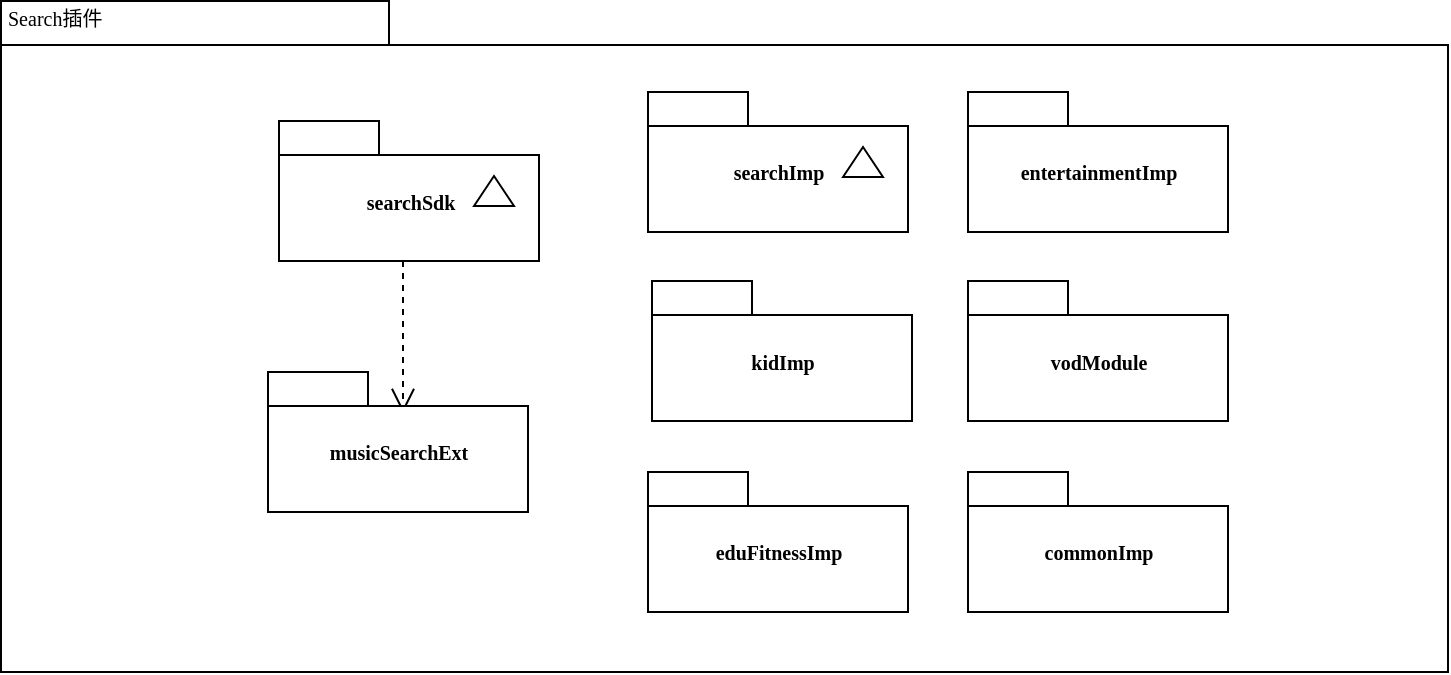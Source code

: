 <mxfile version="23.1.7" type="github">
  <diagram name="Page-1" id="b5b7bab2-c9e2-2cf4-8b2a-24fd1a2a6d21">
    <mxGraphModel dx="1434" dy="746" grid="1" gridSize="10" guides="1" tooltips="1" connect="1" arrows="1" fold="1" page="1" pageScale="1" pageWidth="827" pageHeight="1169" background="none" math="0" shadow="0">
      <root>
        <mxCell id="0" />
        <mxCell id="1" parent="0" />
        <mxCell id="6e0c8c40b5770093-72" value="" style="shape=folder;fontStyle=1;spacingTop=10;tabWidth=194;tabHeight=22;tabPosition=left;html=1;rounded=0;shadow=0;comic=0;labelBackgroundColor=none;strokeWidth=1;fillColor=none;fontFamily=Verdana;fontSize=10;align=center;" parent="1" vertex="1">
          <mxGeometry x="326.5" y="114.5" width="723.5" height="335.5" as="geometry" />
        </mxCell>
        <mxCell id="6e0c8c40b5770093-6" value="" style="group;" parent="1" vertex="1" connectable="0">
          <mxGeometry x="465.5" y="174.5" width="130" height="70" as="geometry" />
        </mxCell>
        <mxCell id="6e0c8c40b5770093-4" value="searchSdk" style="shape=folder;fontStyle=1;spacingTop=10;tabWidth=50;tabHeight=17;tabPosition=left;html=1;rounded=0;shadow=0;comic=0;labelBackgroundColor=none;strokeWidth=1;fontFamily=Verdana;fontSize=10;align=center;" parent="6e0c8c40b5770093-6" vertex="1">
          <mxGeometry width="130" height="70" as="geometry" />
        </mxCell>
        <mxCell id="6e0c8c40b5770093-5" value="" style="triangle;whiteSpace=wrap;html=1;rounded=0;shadow=0;comic=0;labelBackgroundColor=none;strokeWidth=1;fontFamily=Verdana;fontSize=10;align=center;rotation=-90;" parent="6e0c8c40b5770093-6" vertex="1">
          <mxGeometry x="100" y="25" width="15" height="20" as="geometry" />
        </mxCell>
        <mxCell id="6e0c8c40b5770093-58" style="rounded=0;html=1;dashed=1;labelBackgroundColor=none;startFill=0;endArrow=open;endFill=0;endSize=10;fontFamily=Verdana;fontSize=10;entryX=0.592;entryY=0.2;entryPerimeter=0;edgeStyle=elbowEdgeStyle;" parent="1" source="6e0c8c40b5770093-4" edge="1">
          <mxGeometry relative="1" as="geometry">
            <mxPoint x="527.26" y="320.5" as="targetPoint" />
          </mxGeometry>
        </mxCell>
        <mxCell id="6e0c8c40b5770093-73" value="Search插件" style="text;html=1;align=left;verticalAlign=top;spacingTop=-4;fontSize=10;fontFamily=Verdana" parent="1" vertex="1">
          <mxGeometry x="327.5" y="114.5" width="130" height="20" as="geometry" />
        </mxCell>
        <mxCell id="LcMAVYmUci6BQMMJHwxl-9" value="" style="group" vertex="1" connectable="0" parent="1">
          <mxGeometry x="460" y="300" width="130" height="70" as="geometry" />
        </mxCell>
        <mxCell id="LcMAVYmUci6BQMMJHwxl-10" value="musicSearchExt" style="shape=folder;fontStyle=1;spacingTop=10;tabWidth=50;tabHeight=17;tabPosition=left;html=1;rounded=0;shadow=0;comic=0;labelBackgroundColor=none;strokeWidth=1;fontFamily=Verdana;fontSize=10;align=center;" vertex="1" parent="LcMAVYmUci6BQMMJHwxl-9">
          <mxGeometry width="130" height="70" as="geometry" />
        </mxCell>
        <mxCell id="LcMAVYmUci6BQMMJHwxl-12" value="" style="group" vertex="1" connectable="0" parent="1">
          <mxGeometry x="650" y="160" width="130" height="70" as="geometry" />
        </mxCell>
        <mxCell id="LcMAVYmUci6BQMMJHwxl-13" value="searchImp" style="shape=folder;fontStyle=1;spacingTop=10;tabWidth=50;tabHeight=17;tabPosition=left;html=1;rounded=0;shadow=0;comic=0;labelBackgroundColor=none;strokeWidth=1;fontFamily=Verdana;fontSize=10;align=center;" vertex="1" parent="LcMAVYmUci6BQMMJHwxl-12">
          <mxGeometry width="130" height="70" as="geometry" />
        </mxCell>
        <mxCell id="LcMAVYmUci6BQMMJHwxl-14" value="" style="triangle;whiteSpace=wrap;html=1;rounded=0;shadow=0;comic=0;labelBackgroundColor=none;strokeWidth=1;fontFamily=Verdana;fontSize=10;align=center;rotation=-90;" vertex="1" parent="LcMAVYmUci6BQMMJHwxl-12">
          <mxGeometry x="100" y="25" width="15" height="20" as="geometry" />
        </mxCell>
        <mxCell id="LcMAVYmUci6BQMMJHwxl-15" value="eduFitnessImp" style="shape=folder;fontStyle=1;spacingTop=10;tabWidth=50;tabHeight=17;tabPosition=left;html=1;rounded=0;shadow=0;comic=0;labelBackgroundColor=none;strokeWidth=1;fontFamily=Verdana;fontSize=10;align=center;" vertex="1" parent="1">
          <mxGeometry x="650" y="350" width="130" height="70" as="geometry" />
        </mxCell>
        <mxCell id="LcMAVYmUci6BQMMJHwxl-16" value="entertainmentImp" style="shape=folder;fontStyle=1;spacingTop=10;tabWidth=50;tabHeight=17;tabPosition=left;html=1;rounded=0;shadow=0;comic=0;labelBackgroundColor=none;strokeWidth=1;fontFamily=Verdana;fontSize=10;align=center;" vertex="1" parent="1">
          <mxGeometry x="810" y="160" width="130" height="70" as="geometry" />
        </mxCell>
        <mxCell id="LcMAVYmUci6BQMMJHwxl-17" value="vodModule" style="shape=folder;fontStyle=1;spacingTop=10;tabWidth=50;tabHeight=17;tabPosition=left;html=1;rounded=0;shadow=0;comic=0;labelBackgroundColor=none;strokeWidth=1;fontFamily=Verdana;fontSize=10;align=center;" vertex="1" parent="1">
          <mxGeometry x="810" y="254.5" width="130" height="70" as="geometry" />
        </mxCell>
        <mxCell id="LcMAVYmUci6BQMMJHwxl-18" value="kidImp" style="shape=folder;fontStyle=1;spacingTop=10;tabWidth=50;tabHeight=17;tabPosition=left;html=1;rounded=0;shadow=0;comic=0;labelBackgroundColor=none;strokeWidth=1;fontFamily=Verdana;fontSize=10;align=center;" vertex="1" parent="1">
          <mxGeometry x="652" y="254.5" width="130" height="70" as="geometry" />
        </mxCell>
        <mxCell id="LcMAVYmUci6BQMMJHwxl-19" value="commonImp" style="shape=folder;fontStyle=1;spacingTop=10;tabWidth=50;tabHeight=17;tabPosition=left;html=1;rounded=0;shadow=0;comic=0;labelBackgroundColor=none;strokeWidth=1;fontFamily=Verdana;fontSize=10;align=center;" vertex="1" parent="1">
          <mxGeometry x="810" y="350" width="130" height="70" as="geometry" />
        </mxCell>
      </root>
    </mxGraphModel>
  </diagram>
</mxfile>

